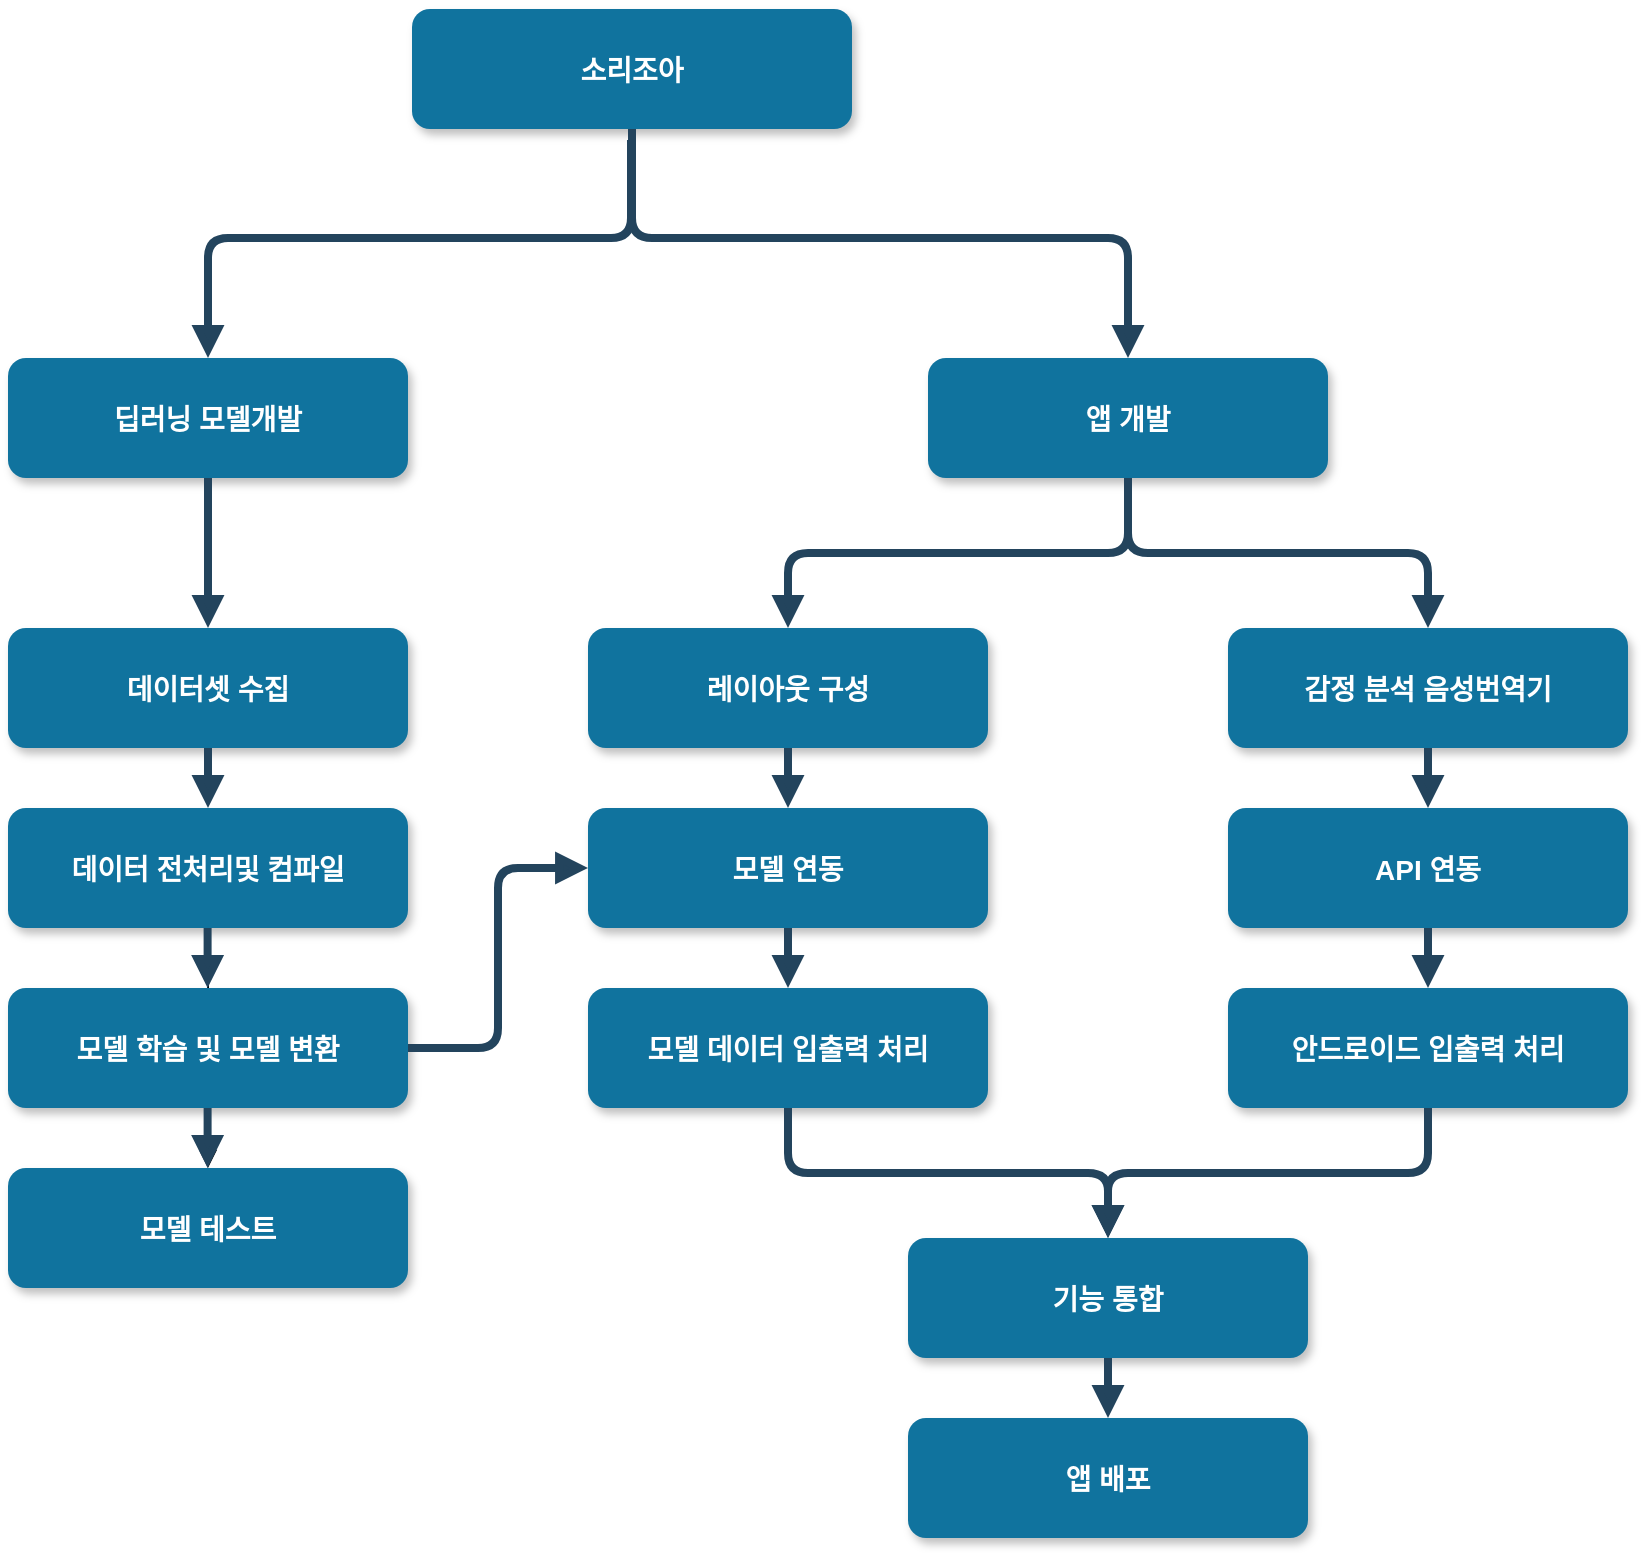 <mxfile version="24.6.5" type="github">
  <diagram name="Page-1" id="97916047-d0de-89f5-080d-49f4d83e522f">
    <mxGraphModel dx="1509" dy="777" grid="1" gridSize="10" guides="1" tooltips="1" connect="1" arrows="1" fold="1" page="1" pageScale="1.5" pageWidth="1169" pageHeight="827" background="none" math="0" shadow="0">
      <root>
        <mxCell id="0" />
        <mxCell id="1" parent="0" />
        <mxCell id="3" value="소리조아" style="rounded=1;fillColor=#10739E;strokeColor=none;shadow=1;gradientColor=none;fontStyle=1;fontColor=#FFFFFF;fontSize=14;" parent="1" vertex="1">
          <mxGeometry x="662" y="345.5" width="220" height="60" as="geometry" />
        </mxCell>
        <mxCell id="8" value="딥러닝 모델개발" style="rounded=1;fillColor=#10739E;strokeColor=none;shadow=1;gradientColor=none;fontStyle=1;fontColor=#FFFFFF;fontSize=14;" parent="1" vertex="1">
          <mxGeometry x="460" y="520" width="200" height="60" as="geometry" />
        </mxCell>
        <mxCell id="9" value="데이터셋 수집" style="rounded=1;fillColor=#10739E;strokeColor=none;shadow=1;gradientColor=none;fontStyle=1;fontColor=#FFFFFF;fontSize=14;" parent="1" vertex="1">
          <mxGeometry x="460" y="655" width="200" height="60" as="geometry" />
        </mxCell>
        <mxCell id="xC_Sis5N9urFsCrdT-hU-65" value="" style="edgeStyle=orthogonalEdgeStyle;rounded=0;orthogonalLoop=1;jettySize=auto;html=1;" edge="1" parent="1" source="10" target="12">
          <mxGeometry relative="1" as="geometry" />
        </mxCell>
        <mxCell id="10" value="데이터 전처리및 컴파일" style="rounded=1;fillColor=#10739E;strokeColor=none;shadow=1;gradientColor=none;fontStyle=1;fontColor=#FFFFFF;fontSize=14;" parent="1" vertex="1">
          <mxGeometry x="460" y="745" width="200" height="60" as="geometry" />
        </mxCell>
        <mxCell id="11" value="모델 학습 및 모델 변환" style="rounded=1;fillColor=#10739E;strokeColor=none;shadow=1;gradientColor=none;fontStyle=1;fontColor=#FFFFFF;fontSize=14;" parent="1" vertex="1">
          <mxGeometry x="460" y="835" width="200" height="60" as="geometry" />
        </mxCell>
        <mxCell id="12" value="모델 테스트" style="rounded=1;fillColor=#10739E;strokeColor=none;shadow=1;gradientColor=none;fontStyle=1;fontColor=#FFFFFF;fontSize=14;" parent="1" vertex="1">
          <mxGeometry x="460" y="925" width="200" height="60" as="geometry" />
        </mxCell>
        <mxCell id="18" value="앱 개발" style="rounded=1;fillColor=#10739E;strokeColor=none;shadow=1;gradientColor=none;fontStyle=1;fontColor=#FFFFFF;fontSize=14;" parent="1" vertex="1">
          <mxGeometry x="920" y="520" width="200" height="60" as="geometry" />
        </mxCell>
        <mxCell id="19" value="감정 분석 음성번역기" style="rounded=1;fillColor=#10739E;strokeColor=none;shadow=1;gradientColor=none;fontStyle=1;fontColor=#FFFFFF;fontSize=14;" parent="1" vertex="1">
          <mxGeometry x="1070" y="655" width="200" height="60" as="geometry" />
        </mxCell>
        <mxCell id="20" value="API 연동" style="rounded=1;fillColor=#10739E;strokeColor=none;shadow=1;gradientColor=none;fontStyle=1;fontColor=#FFFFFF;fontSize=14;" parent="1" vertex="1">
          <mxGeometry x="1070" y="745" width="200" height="60" as="geometry" />
        </mxCell>
        <mxCell id="21" value="안드로이드 입출력 처리" style="rounded=1;fillColor=#10739E;strokeColor=none;shadow=1;gradientColor=none;fontStyle=1;fontColor=#FFFFFF;fontSize=14;" parent="1" vertex="1">
          <mxGeometry x="1070" y="835" width="200" height="60" as="geometry" />
        </mxCell>
        <mxCell id="23" value="레이아웃 구성" style="rounded=1;fillColor=#10739E;strokeColor=none;shadow=1;gradientColor=none;fontStyle=1;fontColor=#FFFFFF;fontSize=14;" parent="1" vertex="1">
          <mxGeometry x="750" y="655" width="200" height="60" as="geometry" />
        </mxCell>
        <mxCell id="24" value="모델 연동" style="rounded=1;fillColor=#10739E;strokeColor=none;shadow=1;gradientColor=none;fontStyle=1;fontColor=#FFFFFF;fontSize=14;" parent="1" vertex="1">
          <mxGeometry x="750" y="745" width="200" height="60" as="geometry" />
        </mxCell>
        <mxCell id="25" value="모델 데이터 입출력 처리" style="rounded=1;fillColor=#10739E;strokeColor=none;shadow=1;gradientColor=none;fontStyle=1;fontColor=#FFFFFF;fontSize=14;" parent="1" vertex="1">
          <mxGeometry x="750" y="835" width="200" height="60" as="geometry" />
        </mxCell>
        <mxCell id="26" value="기능 통합" style="rounded=1;fillColor=#10739E;strokeColor=none;shadow=1;gradientColor=none;fontStyle=1;fontColor=#FFFFFF;fontSize=14;" parent="1" vertex="1">
          <mxGeometry x="910" y="960" width="200" height="60" as="geometry" />
        </mxCell>
        <mxCell id="27" value="앱 배포" style="rounded=1;fillColor=#10739E;strokeColor=none;shadow=1;gradientColor=none;fontStyle=1;fontColor=#FFFFFF;fontSize=14;" parent="1" vertex="1">
          <mxGeometry x="910" y="1050" width="200" height="60" as="geometry" />
        </mxCell>
        <mxCell id="38" value="" style="edgeStyle=elbowEdgeStyle;elbow=vertical;strokeWidth=4;endArrow=block;endFill=1;fontStyle=1;strokeColor=#23445D;" parent="1" source="8" target="9" edge="1">
          <mxGeometry x="62" y="165.5" width="100" height="100" as="geometry">
            <mxPoint x="240" y="160" as="sourcePoint" />
            <mxPoint x="340" y="60" as="targetPoint" />
          </mxGeometry>
        </mxCell>
        <mxCell id="46" value="" style="edgeStyle=elbowEdgeStyle;elbow=vertical;strokeWidth=4;endArrow=block;endFill=1;fontStyle=1;strokeColor=#23445D;" parent="1" source="18" target="19" edge="1">
          <mxGeometry x="72" y="165.5" width="100" height="100" as="geometry">
            <mxPoint x="150" y="170" as="sourcePoint" />
            <mxPoint x="250" y="70" as="targetPoint" />
          </mxGeometry>
        </mxCell>
        <mxCell id="47" value="" style="edgeStyle=elbowEdgeStyle;elbow=vertical;strokeWidth=4;endArrow=block;endFill=1;fontStyle=1;strokeColor=#23445D;" parent="1" source="19" target="20" edge="1">
          <mxGeometry x="72" y="175.5" width="100" height="100" as="geometry">
            <mxPoint x="300" y="225" as="sourcePoint" />
            <mxPoint x="400" y="125" as="targetPoint" />
          </mxGeometry>
        </mxCell>
        <mxCell id="48" value="" style="edgeStyle=elbowEdgeStyle;elbow=vertical;strokeWidth=4;endArrow=block;endFill=1;fontStyle=1;strokeColor=#23445D;" parent="1" source="20" target="21" edge="1">
          <mxGeometry x="72" y="185.5" width="100" height="100" as="geometry">
            <mxPoint x="300" y="235" as="sourcePoint" />
            <mxPoint x="400" y="135" as="targetPoint" />
          </mxGeometry>
        </mxCell>
        <mxCell id="50" value="" style="edgeStyle=elbowEdgeStyle;elbow=vertical;strokeWidth=4;endArrow=block;endFill=1;fontStyle=1;strokeColor=#23445D;" parent="1" source="23" target="24" edge="1">
          <mxGeometry x="72" y="165.5" width="100" height="100" as="geometry">
            <mxPoint x="-270" y="305" as="sourcePoint" />
            <mxPoint x="-170" y="205" as="targetPoint" />
          </mxGeometry>
        </mxCell>
        <mxCell id="51" value="" style="edgeStyle=elbowEdgeStyle;elbow=vertical;strokeWidth=4;endArrow=block;endFill=1;fontStyle=1;strokeColor=#23445D;" parent="1" source="24" target="25" edge="1">
          <mxGeometry x="72" y="175.5" width="100" height="100" as="geometry">
            <mxPoint x="-270" y="315" as="sourcePoint" />
            <mxPoint x="-170" y="215" as="targetPoint" />
          </mxGeometry>
        </mxCell>
        <mxCell id="52" value="" style="edgeStyle=elbowEdgeStyle;elbow=vertical;strokeWidth=4;endArrow=block;endFill=1;fontStyle=1;strokeColor=#23445D;" parent="1" source="25" target="26" edge="1">
          <mxGeometry x="72" y="185.5" width="100" height="100" as="geometry">
            <mxPoint x="-270" y="325" as="sourcePoint" />
            <mxPoint x="-170" y="225" as="targetPoint" />
          </mxGeometry>
        </mxCell>
        <mxCell id="53" value="" style="edgeStyle=elbowEdgeStyle;elbow=vertical;strokeWidth=4;endArrow=block;endFill=1;fontStyle=1;strokeColor=#23445D;" parent="1" source="26" target="27" edge="1">
          <mxGeometry x="72" y="195.5" width="100" height="100" as="geometry">
            <mxPoint x="-110" y="370" as="sourcePoint" />
            <mxPoint x="-10" y="270" as="targetPoint" />
          </mxGeometry>
        </mxCell>
        <mxCell id="55" value="" style="edgeStyle=elbowEdgeStyle;elbow=vertical;strokeWidth=4;endArrow=block;endFill=1;fontStyle=1;strokeColor=#23445D;entryX=0.5;entryY=0;entryDx=0;entryDy=0;" parent="1" source="3" target="18" edge="1">
          <mxGeometry x="22" y="165.5" width="100" height="100" as="geometry">
            <mxPoint x="22" y="265.5" as="sourcePoint" />
            <mxPoint x="122" y="165.5" as="targetPoint" />
            <Array as="points">
              <mxPoint x="890" y="460" />
            </Array>
          </mxGeometry>
        </mxCell>
        <mxCell id="xC_Sis5N9urFsCrdT-hU-58" value="" style="edgeStyle=elbowEdgeStyle;elbow=vertical;strokeWidth=4;endArrow=block;endFill=1;fontStyle=1;strokeColor=#23445D;entryX=0.5;entryY=0;entryDx=0;entryDy=0;" edge="1" parent="1" target="8">
          <mxGeometry x="62" y="165.5" width="100" height="100" as="geometry">
            <mxPoint x="771.5" y="411" as="sourcePoint" />
            <mxPoint x="380" y="610" as="targetPoint" />
            <Array as="points">
              <mxPoint x="590" y="460" />
            </Array>
          </mxGeometry>
        </mxCell>
        <mxCell id="xC_Sis5N9urFsCrdT-hU-60" value="" style="edgeStyle=elbowEdgeStyle;elbow=vertical;strokeWidth=4;endArrow=block;endFill=1;fontStyle=1;strokeColor=#23445D;entryX=0.5;entryY=0;entryDx=0;entryDy=0;exitX=0.5;exitY=1;exitDx=0;exitDy=0;" edge="1" parent="1" source="18" target="23">
          <mxGeometry x="72" y="165.5" width="100" height="100" as="geometry">
            <mxPoint x="1020" y="590" as="sourcePoint" />
            <mxPoint x="1220" y="630" as="targetPoint" />
          </mxGeometry>
        </mxCell>
        <mxCell id="xC_Sis5N9urFsCrdT-hU-61" value="" style="edgeStyle=elbowEdgeStyle;elbow=vertical;strokeWidth=4;endArrow=block;endFill=1;fontStyle=1;strokeColor=#23445D;exitX=0.5;exitY=1;exitDx=0;exitDy=0;entryX=0.5;entryY=0;entryDx=0;entryDy=0;" edge="1" parent="1" source="9" target="10">
          <mxGeometry x="72" y="165.5" width="100" height="100" as="geometry">
            <mxPoint x="559.9" y="715" as="sourcePoint" />
            <mxPoint x="560" y="740" as="targetPoint" />
            <Array as="points">
              <mxPoint x="520.9" y="730" />
            </Array>
          </mxGeometry>
        </mxCell>
        <mxCell id="xC_Sis5N9urFsCrdT-hU-62" value="" style="edgeStyle=elbowEdgeStyle;elbow=vertical;strokeWidth=4;endArrow=block;endFill=1;fontStyle=1;strokeColor=#23445D;exitX=0.5;exitY=1;exitDx=0;exitDy=0;entryX=0.5;entryY=0;entryDx=0;entryDy=0;" edge="1" parent="1">
          <mxGeometry x="72" y="165.5" width="100" height="100" as="geometry">
            <mxPoint x="559.8" y="805" as="sourcePoint" />
            <mxPoint x="559.8" y="835" as="targetPoint" />
            <Array as="points">
              <mxPoint x="520.7" y="820" />
            </Array>
          </mxGeometry>
        </mxCell>
        <mxCell id="xC_Sis5N9urFsCrdT-hU-63" value="" style="edgeStyle=elbowEdgeStyle;elbow=vertical;strokeWidth=4;endArrow=block;endFill=1;fontStyle=1;strokeColor=#23445D;exitX=0.5;exitY=1;exitDx=0;exitDy=0;entryX=0.5;entryY=0;entryDx=0;entryDy=0;" edge="1" parent="1">
          <mxGeometry x="72" y="165.5" width="100" height="100" as="geometry">
            <mxPoint x="559.8" y="895" as="sourcePoint" />
            <mxPoint x="559.8" y="925" as="targetPoint" />
            <Array as="points">
              <mxPoint x="520.7" y="910" />
            </Array>
          </mxGeometry>
        </mxCell>
        <mxCell id="xC_Sis5N9urFsCrdT-hU-66" value="" style="edgeStyle=elbowEdgeStyle;strokeWidth=4;endArrow=block;endFill=1;fontStyle=1;strokeColor=#23445D;exitX=1;exitY=0.5;exitDx=0;exitDy=0;entryX=0;entryY=0.5;entryDx=0;entryDy=0;" edge="1" parent="1" source="11" target="24">
          <mxGeometry x="72" y="165.5" width="100" height="100" as="geometry">
            <mxPoint x="662" y="900" as="sourcePoint" />
            <mxPoint x="730" y="870" as="targetPoint" />
          </mxGeometry>
        </mxCell>
        <mxCell id="xC_Sis5N9urFsCrdT-hU-67" value="" style="edgeStyle=elbowEdgeStyle;elbow=vertical;strokeWidth=4;endArrow=block;endFill=1;fontStyle=1;strokeColor=#23445D;exitX=0.5;exitY=1;exitDx=0;exitDy=0;entryX=0.5;entryY=0;entryDx=0;entryDy=0;" edge="1" parent="1" source="21" target="26">
          <mxGeometry x="72" y="185.5" width="100" height="100" as="geometry">
            <mxPoint x="1110" y="905" as="sourcePoint" />
            <mxPoint x="1040" y="970" as="targetPoint" />
          </mxGeometry>
        </mxCell>
      </root>
    </mxGraphModel>
  </diagram>
</mxfile>
